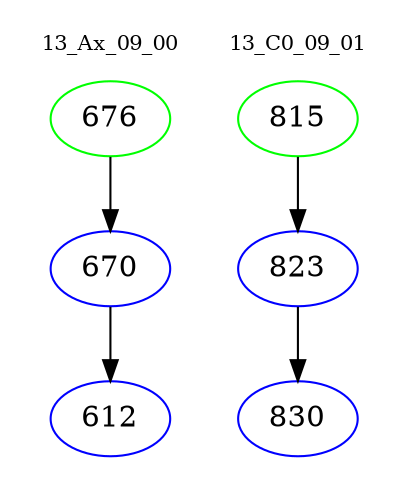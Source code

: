 digraph{
subgraph cluster_0 {
color = white
label = "13_Ax_09_00";
fontsize=10;
T0_676 [label="676", color="green"]
T0_676 -> T0_670 [color="black"]
T0_670 [label="670", color="blue"]
T0_670 -> T0_612 [color="black"]
T0_612 [label="612", color="blue"]
}
subgraph cluster_1 {
color = white
label = "13_C0_09_01";
fontsize=10;
T1_815 [label="815", color="green"]
T1_815 -> T1_823 [color="black"]
T1_823 [label="823", color="blue"]
T1_823 -> T1_830 [color="black"]
T1_830 [label="830", color="blue"]
}
}
